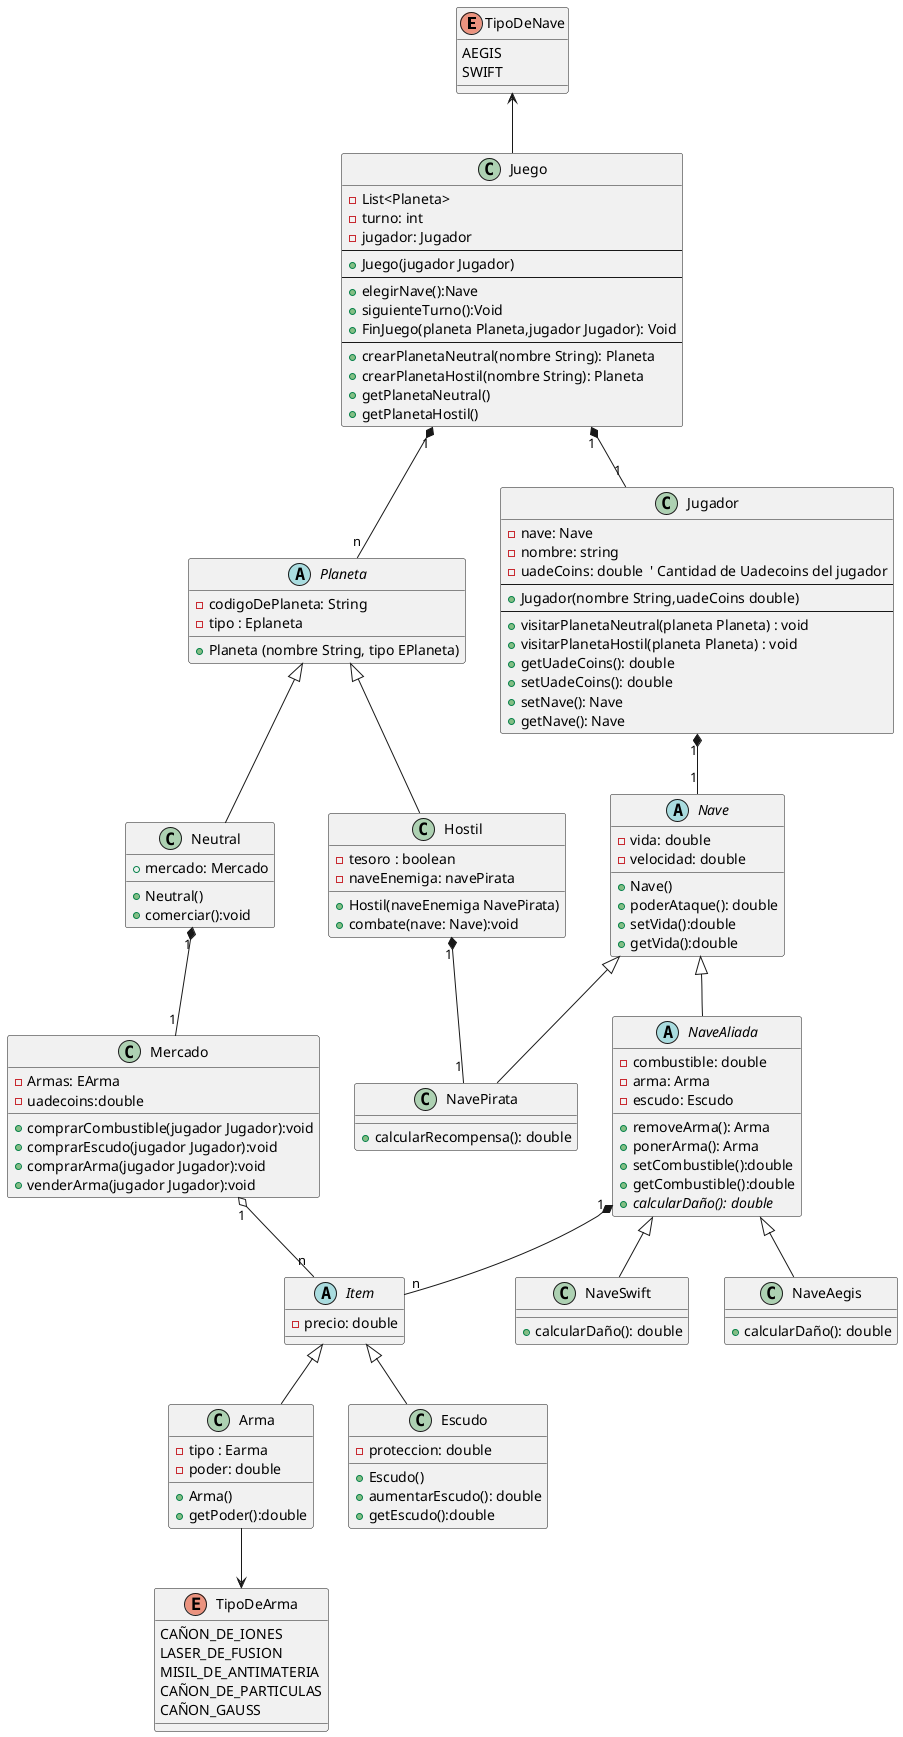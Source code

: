 @startuml
'class Juego
TipoDeNave <-- Juego
enum TipoDeNave{
    AEGIS
    SWIFT
}
Arma --> TipoDeArma
enum TipoDeArma{
   CAÑON_DE_IONES
   LASER_DE_FUSION
   MISIL_DE_ANTIMATERIA
   CAÑON_DE_PARTICULAS
   CAÑON_GAUSS
}
Juego "1" *-- "n" Planeta
Juego "1" *-- "1" Jugador
class Juego {
    - List<Planeta>
    - turno: int
    - jugador: Jugador
    --
    + Juego(jugador Jugador)
    --
    + elegirNave():Nave
    + siguienteTurno():Void
    + FinJuego(planeta Planeta,jugador Jugador): Void
    --
    + crearPlanetaNeutral(nombre String): Planeta
    + crearPlanetaHostil(nombre String): Planeta
    + getPlanetaNeutral()
    + getPlanetaHostil()
}
Jugador "1" *-- "1" Nave
'class Jugador
class Jugador {
    - nave: Nave
    - nombre: string
    - uadeCoins: double  ' Cantidad de Uadecoins del jugador
    --
    + Jugador(nombre String,uadeCoins double)
    --
    + visitarPlanetaNeutral(planeta Planeta) : void
    + visitarPlanetaHostil(planeta Planeta) : void
    + getUadeCoins(): double
    + setUadeCoins(): double
    + setNave(): Nave
    + getNave(): Nave
}

'class Nave
abstract class Nave {
    - vida: double
    - velocidad: double
    + Nave()
    + poderAtaque(): double
    + setVida():double
    + getVida():double
}
abstract class NaveAliada extends Nave{
 - combustible: double
 - arma: Arma
 - escudo: Escudo
 + removeArma(): Arma
 + ponerArma(): Arma
 + setCombustible():double
 + getCombustible():double
 + {abstract} calcularDaño(): double
}
' Clase para Nave Aegis
class NaveAegis extends NaveAliada{
+ calcularDaño(): double
}
' Clase para Nave Swift
class NaveSwift extends NaveAliada {
+ calcularDaño(): double
}
NaveAliada "1"*--"n" Item
abstract class Item{
- precio: double

}
'class Arma
class Arma extends Item{
    - tipo : Earma
    - poder: double
    + Arma()
    + getPoder():double
}

'class Escudo
class Escudo extends Item {
    - proteccion: double
    + Escudo()
    + aumentarEscudo(): double
    + getEscudo():double
}
Hostil "1"*--"1" NavePirata
'class Enemigo
class NavePirata extends Nave {
    + calcularRecompensa(): double
}

'class Planeta

Neutral "1"*--"1" Mercado
abstract class Planeta {
    - codigoDePlaneta: String
    - tipo : Eplaneta
    + Planeta (nombre String, tipo EPlaneta)
}

'class Mercado
class Neutral extends Planeta{
    + mercado: Mercado
    + Neutral()
    + comerciar():void
}
Mercado "1" o-- "n" Item
class Mercado {
    -Armas: EArma
    -uadecoins:double
    + comprarCombustible(jugador Jugador):void
    + comprarEscudo(jugador Jugador):void
    + comprarArma(jugador Jugador):void
    + venderArma(jugador Jugador):void

}

'Subclase de Planeta: Hostil
class Hostil extends Planeta{
    - tesoro : boolean
    - naveEnemiga: navePirata
    + Hostil(naveEnemiga NavePirata)
    + combate(nave: Nave):void
}


@enduml